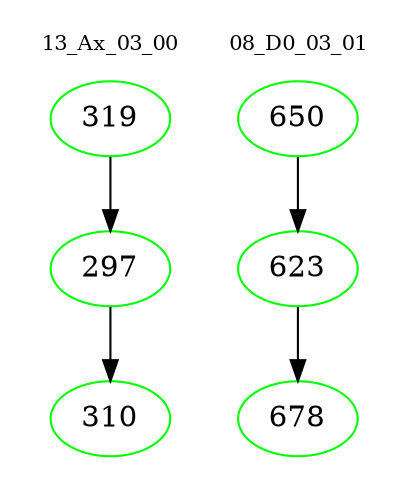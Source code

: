 digraph{
subgraph cluster_0 {
color = white
label = "13_Ax_03_00";
fontsize=10;
T0_319 [label="319", color="green"]
T0_319 -> T0_297 [color="black"]
T0_297 [label="297", color="green"]
T0_297 -> T0_310 [color="black"]
T0_310 [label="310", color="green"]
}
subgraph cluster_1 {
color = white
label = "08_D0_03_01";
fontsize=10;
T1_650 [label="650", color="green"]
T1_650 -> T1_623 [color="black"]
T1_623 [label="623", color="green"]
T1_623 -> T1_678 [color="black"]
T1_678 [label="678", color="green"]
}
}
